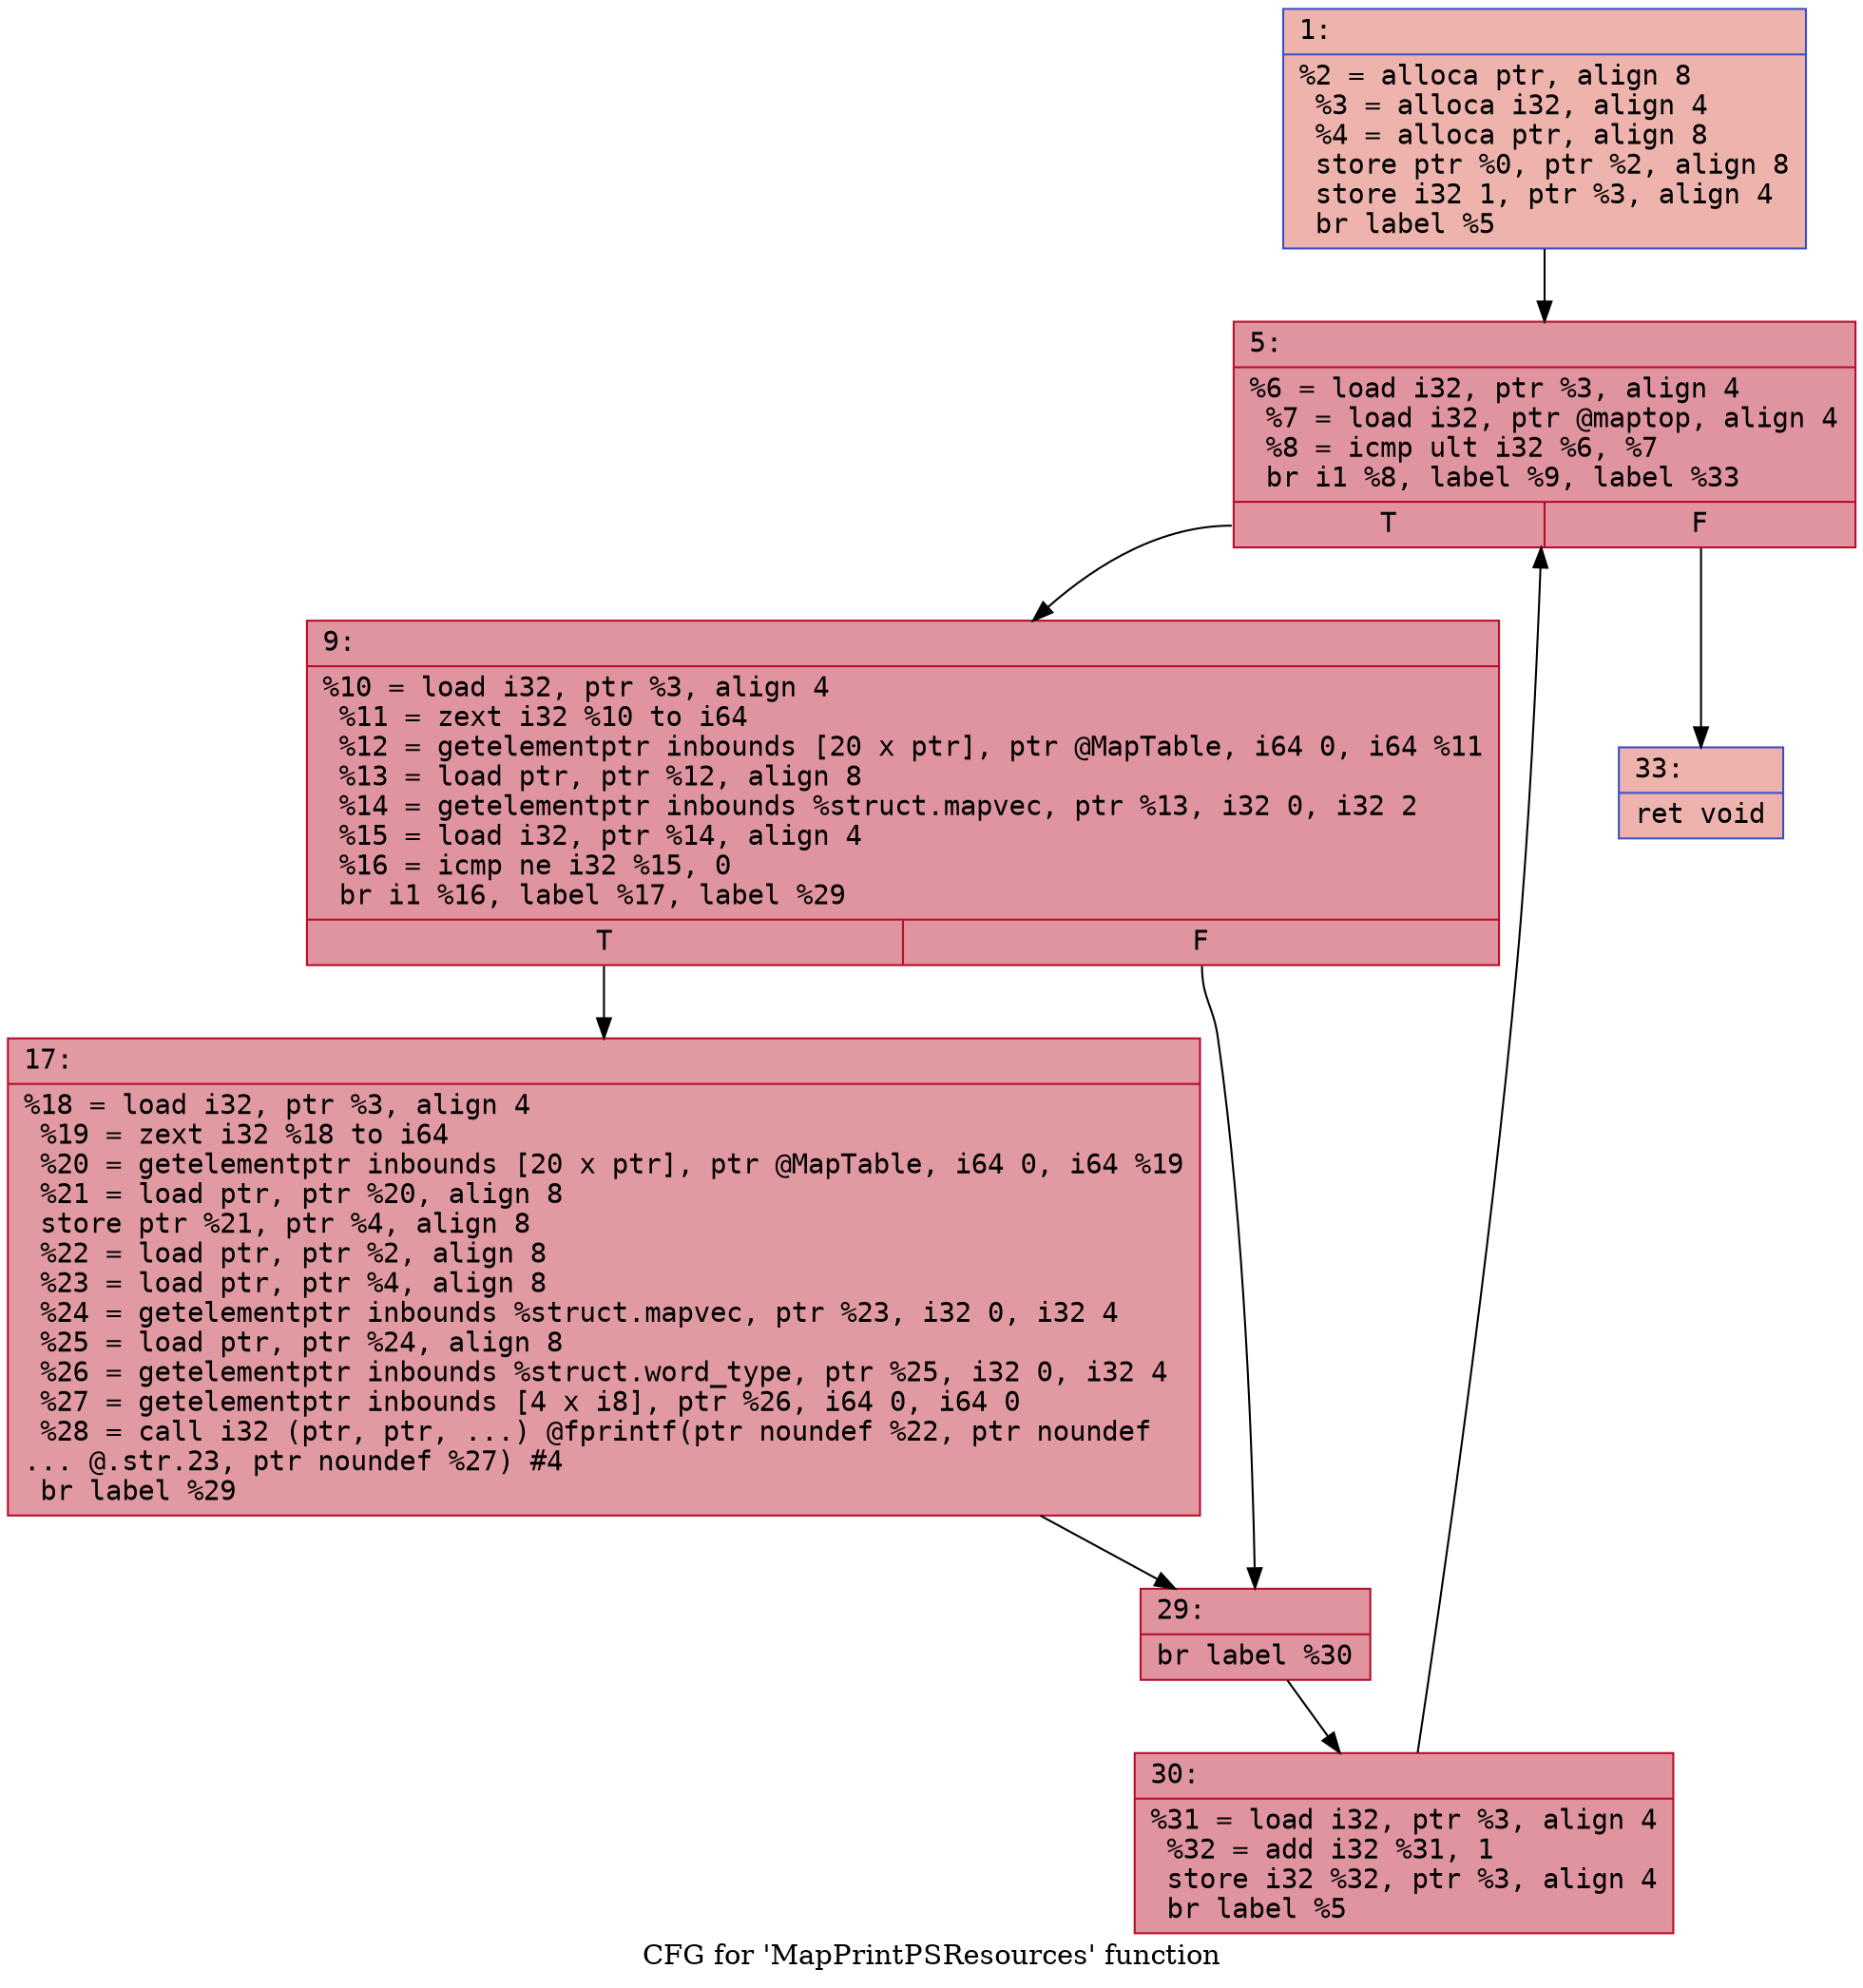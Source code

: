 digraph "CFG for 'MapPrintPSResources' function" {
	label="CFG for 'MapPrintPSResources' function";

	Node0x60000269caa0 [shape=record,color="#3d50c3ff", style=filled, fillcolor="#d6524470" fontname="Courier",label="{1:\l|  %2 = alloca ptr, align 8\l  %3 = alloca i32, align 4\l  %4 = alloca ptr, align 8\l  store ptr %0, ptr %2, align 8\l  store i32 1, ptr %3, align 4\l  br label %5\l}"];
	Node0x60000269caa0 -> Node0x60000269caf0[tooltip="1 -> 5\nProbability 100.00%" ];
	Node0x60000269caf0 [shape=record,color="#b70d28ff", style=filled, fillcolor="#b70d2870" fontname="Courier",label="{5:\l|  %6 = load i32, ptr %3, align 4\l  %7 = load i32, ptr @maptop, align 4\l  %8 = icmp ult i32 %6, %7\l  br i1 %8, label %9, label %33\l|{<s0>T|<s1>F}}"];
	Node0x60000269caf0:s0 -> Node0x60000269cb40[tooltip="5 -> 9\nProbability 96.88%" ];
	Node0x60000269caf0:s1 -> Node0x60000269cc80[tooltip="5 -> 33\nProbability 3.12%" ];
	Node0x60000269cb40 [shape=record,color="#b70d28ff", style=filled, fillcolor="#b70d2870" fontname="Courier",label="{9:\l|  %10 = load i32, ptr %3, align 4\l  %11 = zext i32 %10 to i64\l  %12 = getelementptr inbounds [20 x ptr], ptr @MapTable, i64 0, i64 %11\l  %13 = load ptr, ptr %12, align 8\l  %14 = getelementptr inbounds %struct.mapvec, ptr %13, i32 0, i32 2\l  %15 = load i32, ptr %14, align 4\l  %16 = icmp ne i32 %15, 0\l  br i1 %16, label %17, label %29\l|{<s0>T|<s1>F}}"];
	Node0x60000269cb40:s0 -> Node0x60000269cb90[tooltip="9 -> 17\nProbability 62.50%" ];
	Node0x60000269cb40:s1 -> Node0x60000269cbe0[tooltip="9 -> 29\nProbability 37.50%" ];
	Node0x60000269cb90 [shape=record,color="#b70d28ff", style=filled, fillcolor="#bb1b2c70" fontname="Courier",label="{17:\l|  %18 = load i32, ptr %3, align 4\l  %19 = zext i32 %18 to i64\l  %20 = getelementptr inbounds [20 x ptr], ptr @MapTable, i64 0, i64 %19\l  %21 = load ptr, ptr %20, align 8\l  store ptr %21, ptr %4, align 8\l  %22 = load ptr, ptr %2, align 8\l  %23 = load ptr, ptr %4, align 8\l  %24 = getelementptr inbounds %struct.mapvec, ptr %23, i32 0, i32 4\l  %25 = load ptr, ptr %24, align 8\l  %26 = getelementptr inbounds %struct.word_type, ptr %25, i32 0, i32 4\l  %27 = getelementptr inbounds [4 x i8], ptr %26, i64 0, i64 0\l  %28 = call i32 (ptr, ptr, ...) @fprintf(ptr noundef %22, ptr noundef\l... @.str.23, ptr noundef %27) #4\l  br label %29\l}"];
	Node0x60000269cb90 -> Node0x60000269cbe0[tooltip="17 -> 29\nProbability 100.00%" ];
	Node0x60000269cbe0 [shape=record,color="#b70d28ff", style=filled, fillcolor="#b70d2870" fontname="Courier",label="{29:\l|  br label %30\l}"];
	Node0x60000269cbe0 -> Node0x60000269cc30[tooltip="29 -> 30\nProbability 100.00%" ];
	Node0x60000269cc30 [shape=record,color="#b70d28ff", style=filled, fillcolor="#b70d2870" fontname="Courier",label="{30:\l|  %31 = load i32, ptr %3, align 4\l  %32 = add i32 %31, 1\l  store i32 %32, ptr %3, align 4\l  br label %5\l}"];
	Node0x60000269cc30 -> Node0x60000269caf0[tooltip="30 -> 5\nProbability 100.00%" ];
	Node0x60000269cc80 [shape=record,color="#3d50c3ff", style=filled, fillcolor="#d6524470" fontname="Courier",label="{33:\l|  ret void\l}"];
}
